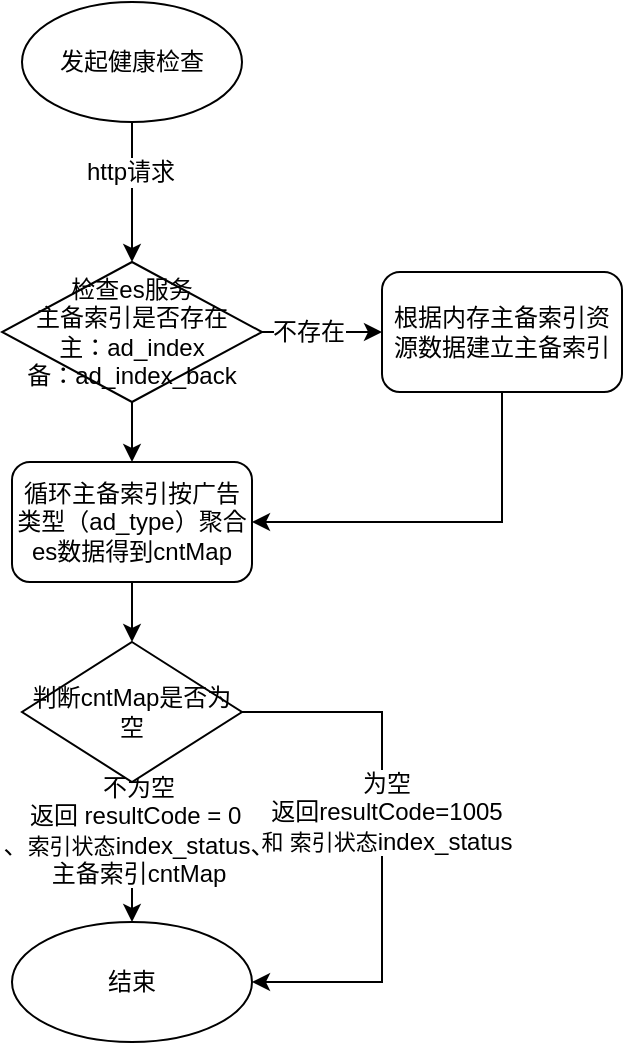 <mxfile version="12.8.4" type="github" pages="3">
  <diagram id="Fh-FkXlsDdvQ9YG-0T8J" name="ad-shield健康检查">
    <mxGraphModel dx="932" dy="551" grid="1" gridSize="10" guides="1" tooltips="1" connect="1" arrows="1" fold="1" page="1" pageScale="1" pageWidth="827" pageHeight="1169" math="0" shadow="0">
      <root>
        <mxCell id="0" />
        <mxCell id="1" parent="0" />
        <mxCell id="jH8fylCY83q8PEKmx7wo-18" style="edgeStyle=orthogonalEdgeStyle;rounded=0;orthogonalLoop=1;jettySize=auto;html=1;entryX=0.5;entryY=0;entryDx=0;entryDy=0;" parent="1" source="jH8fylCY83q8PEKmx7wo-16" target="jH8fylCY83q8PEKmx7wo-17" edge="1">
          <mxGeometry relative="1" as="geometry" />
        </mxCell>
        <mxCell id="jH8fylCY83q8PEKmx7wo-20" value="http请求" style="text;html=1;align=center;verticalAlign=middle;resizable=0;points=[];;labelBackgroundColor=#ffffff;" parent="jH8fylCY83q8PEKmx7wo-18" vertex="1" connectable="0">
          <mxGeometry x="-0.3" y="-1" relative="1" as="geometry">
            <mxPoint as="offset" />
          </mxGeometry>
        </mxCell>
        <mxCell id="jH8fylCY83q8PEKmx7wo-16" value="发起健康检查" style="ellipse;whiteSpace=wrap;html=1;" parent="1" vertex="1">
          <mxGeometry x="210" y="100" width="110" height="60" as="geometry" />
        </mxCell>
        <mxCell id="jH8fylCY83q8PEKmx7wo-23" style="edgeStyle=orthogonalEdgeStyle;rounded=0;orthogonalLoop=1;jettySize=auto;html=1;" parent="1" source="jH8fylCY83q8PEKmx7wo-17" target="jH8fylCY83q8PEKmx7wo-22" edge="1">
          <mxGeometry relative="1" as="geometry" />
        </mxCell>
        <mxCell id="jH8fylCY83q8PEKmx7wo-25" value="不存在" style="text;html=1;align=center;verticalAlign=middle;resizable=0;points=[];;labelBackgroundColor=#ffffff;" parent="jH8fylCY83q8PEKmx7wo-23" vertex="1" connectable="0">
          <mxGeometry x="-0.253" relative="1" as="geometry">
            <mxPoint as="offset" />
          </mxGeometry>
        </mxCell>
        <mxCell id="jH8fylCY83q8PEKmx7wo-26" style="edgeStyle=orthogonalEdgeStyle;rounded=0;orthogonalLoop=1;jettySize=auto;html=1;entryX=0.5;entryY=0;entryDx=0;entryDy=0;" parent="1" source="jH8fylCY83q8PEKmx7wo-17" target="jH8fylCY83q8PEKmx7wo-21" edge="1">
          <mxGeometry relative="1" as="geometry" />
        </mxCell>
        <mxCell id="jH8fylCY83q8PEKmx7wo-17" value="检查es服务&lt;br&gt;主备索引是否存在&lt;br&gt;主：ad_index&lt;br&gt;备：ad_index_back" style="rhombus;whiteSpace=wrap;html=1;" parent="1" vertex="1">
          <mxGeometry x="200" y="230" width="130" height="70" as="geometry" />
        </mxCell>
        <mxCell id="jH8fylCY83q8PEKmx7wo-33" style="edgeStyle=orthogonalEdgeStyle;rounded=0;orthogonalLoop=1;jettySize=auto;html=1;entryX=0.5;entryY=0;entryDx=0;entryDy=0;" parent="1" source="jH8fylCY83q8PEKmx7wo-21" target="jH8fylCY83q8PEKmx7wo-28" edge="1">
          <mxGeometry relative="1" as="geometry" />
        </mxCell>
        <mxCell id="jH8fylCY83q8PEKmx7wo-21" value="循环主备索引按广告类型（ad_type）聚合es数据得到cntMap" style="rounded=1;whiteSpace=wrap;html=1;" parent="1" vertex="1">
          <mxGeometry x="205" y="330" width="120" height="60" as="geometry" />
        </mxCell>
        <mxCell id="jH8fylCY83q8PEKmx7wo-27" style="edgeStyle=orthogonalEdgeStyle;rounded=0;orthogonalLoop=1;jettySize=auto;html=1;entryX=1;entryY=0.5;entryDx=0;entryDy=0;" parent="1" source="jH8fylCY83q8PEKmx7wo-22" target="jH8fylCY83q8PEKmx7wo-21" edge="1">
          <mxGeometry relative="1" as="geometry">
            <Array as="points">
              <mxPoint x="450" y="360" />
            </Array>
          </mxGeometry>
        </mxCell>
        <mxCell id="jH8fylCY83q8PEKmx7wo-22" value="根据内存主备索引资源数据建立主备索引" style="rounded=1;whiteSpace=wrap;html=1;" parent="1" vertex="1">
          <mxGeometry x="390" y="235" width="120" height="60" as="geometry" />
        </mxCell>
        <mxCell id="jH8fylCY83q8PEKmx7wo-31" style="edgeStyle=orthogonalEdgeStyle;rounded=0;orthogonalLoop=1;jettySize=auto;html=1;entryX=0.5;entryY=0;entryDx=0;entryDy=0;" parent="1" source="jH8fylCY83q8PEKmx7wo-28" target="jH8fylCY83q8PEKmx7wo-30" edge="1">
          <mxGeometry relative="1" as="geometry" />
        </mxCell>
        <mxCell id="jH8fylCY83q8PEKmx7wo-32" value="不为空&lt;br&gt;返回&amp;nbsp;resultCode = 0&amp;nbsp;&lt;br&gt;、&lt;span style=&quot;font-size: 11px&quot;&gt;索引状态&lt;/span&gt;index_status、&lt;br&gt;主备索引cntMap" style="text;html=1;align=center;verticalAlign=middle;resizable=0;points=[];;labelBackgroundColor=#ffffff;" parent="jH8fylCY83q8PEKmx7wo-31" vertex="1" connectable="0">
          <mxGeometry x="-0.32" y="3" relative="1" as="geometry">
            <mxPoint as="offset" />
          </mxGeometry>
        </mxCell>
        <mxCell id="jH8fylCY83q8PEKmx7wo-34" style="edgeStyle=orthogonalEdgeStyle;rounded=0;orthogonalLoop=1;jettySize=auto;html=1;exitX=1;exitY=0.5;exitDx=0;exitDy=0;entryX=1;entryY=0.5;entryDx=0;entryDy=0;" parent="1" source="jH8fylCY83q8PEKmx7wo-28" target="jH8fylCY83q8PEKmx7wo-30" edge="1">
          <mxGeometry relative="1" as="geometry">
            <Array as="points">
              <mxPoint x="390" y="455" />
              <mxPoint x="390" y="590" />
            </Array>
          </mxGeometry>
        </mxCell>
        <mxCell id="jH8fylCY83q8PEKmx7wo-36" value="为空&lt;br&gt;返回resultCode=1005&lt;br&gt;&lt;span style=&quot;font-size: 11px&quot;&gt;和 索引状态&lt;/span&gt;index_status" style="text;html=1;align=center;verticalAlign=middle;resizable=0;points=[];;labelBackgroundColor=#ffffff;" parent="jH8fylCY83q8PEKmx7wo-34" vertex="1" connectable="0">
          <mxGeometry x="-0.113" y="2" relative="1" as="geometry">
            <mxPoint as="offset" />
          </mxGeometry>
        </mxCell>
        <mxCell id="jH8fylCY83q8PEKmx7wo-28" value="判断cntMap是否为空" style="rhombus;whiteSpace=wrap;html=1;" parent="1" vertex="1">
          <mxGeometry x="210" y="420" width="110" height="70" as="geometry" />
        </mxCell>
        <mxCell id="jH8fylCY83q8PEKmx7wo-30" value="结束" style="ellipse;whiteSpace=wrap;html=1;" parent="1" vertex="1">
          <mxGeometry x="205" y="560" width="120" height="60" as="geometry" />
        </mxCell>
      </root>
    </mxGraphModel>
  </diagram>
  <diagram id="pWeyHFxG7Zy1q2EUkXWi" name="ad-merger健康检查">
    
    <mxGraphModel dx="932" dy="648" grid="1" gridSize="10" guides="1" tooltips="1" connect="1" arrows="1" fold="1" page="1" pageScale="1" pageWidth="827" pageHeight="1169" math="0" shadow="0">
      
      <root>
        
        <mxCell id="fAunHQatHXCc6FY_Nxqo-0" />
        
        <mxCell id="fAunHQatHXCc6FY_Nxqo-1" parent="fAunHQatHXCc6FY_Nxqo-0" />
        
        <mxCell id="3z1k4svYnaFbznWEJd8u-0" style="edgeStyle=orthogonalEdgeStyle;rounded=0;orthogonalLoop=1;jettySize=auto;html=1;entryX=0.5;entryY=0;entryDx=0;entryDy=0;" edge="1" parent="fAunHQatHXCc6FY_Nxqo-1" source="3z1k4svYnaFbznWEJd8u-2" target="3z1k4svYnaFbznWEJd8u-6">
          
          <mxGeometry relative="1" as="geometry" />
          
        </mxCell>
        
        <mxCell id="3z1k4svYnaFbznWEJd8u-1" value="http请求" style="text;html=1;align=center;verticalAlign=middle;resizable=0;points=[];;labelBackgroundColor=#ffffff;" vertex="1" connectable="0" parent="3z1k4svYnaFbznWEJd8u-0">
          
          <mxGeometry x="-0.3" y="-1" relative="1" as="geometry">
            
            <mxPoint as="offset" />
            
          </mxGeometry>
          
        </mxCell>
        
        <mxCell id="UdpwUD5fhdhRlGDHMnGv-2" value="不存在&lt;br&gt;&lt;span style=&quot;font-size: 12px&quot;&gt;返回resultCode=501&lt;br&gt;&lt;/span&gt;和 索引状态" style="edgeStyle=orthogonalEdgeStyle;rounded=0;orthogonalLoop=1;jettySize=auto;html=1;entryX=1;entryY=0.5;entryDx=0;entryDy=0;exitX=1;exitY=0.5;exitDx=0;exitDy=0;" edge="1" parent="fAunHQatHXCc6FY_Nxqo-1" source="3z1k4svYnaFbznWEJd8u-6" target="3z1k4svYnaFbznWEJd8u-16">
          
          <mxGeometry relative="1" as="geometry">
            
            <Array as="points">
              
              <mxPoint x="450" y="265" />
              
              <mxPoint x="450" y="590" />
              
            </Array>
            
          </mxGeometry>
          
        </mxCell>
        
        <mxCell id="3z1k4svYnaFbznWEJd8u-2" value="发起健康检查" style="ellipse;whiteSpace=wrap;html=1;" vertex="1" parent="fAunHQatHXCc6FY_Nxqo-1">
          
          <mxGeometry x="210" y="100" width="110" height="60" as="geometry" />
          
        </mxCell>
        
        <mxCell id="3z1k4svYnaFbznWEJd8u-5" style="edgeStyle=orthogonalEdgeStyle;rounded=0;orthogonalLoop=1;jettySize=auto;html=1;entryX=0.5;entryY=0;entryDx=0;entryDy=0;" edge="1" parent="fAunHQatHXCc6FY_Nxqo-1" source="3z1k4svYnaFbznWEJd8u-6" target="3z1k4svYnaFbznWEJd8u-8">
          
          <mxGeometry relative="1" as="geometry" />
          
        </mxCell>
        
        <mxCell id="3z1k4svYnaFbznWEJd8u-6" value="检查es服务&lt;br&gt;配置索引ad_index是否存在" style="rhombus;whiteSpace=wrap;html=1;" vertex="1" parent="fAunHQatHXCc6FY_Nxqo-1">
          
          <mxGeometry x="200" y="230" width="130" height="70" as="geometry" />
          
        </mxCell>
        
        <mxCell id="3z1k4svYnaFbznWEJd8u-7" style="edgeStyle=orthogonalEdgeStyle;rounded=0;orthogonalLoop=1;jettySize=auto;html=1;entryX=0.5;entryY=0;entryDx=0;entryDy=0;" edge="1" parent="fAunHQatHXCc6FY_Nxqo-1" source="3z1k4svYnaFbznWEJd8u-8" target="3z1k4svYnaFbznWEJd8u-15">
          
          <mxGeometry relative="1" as="geometry" />
          
        </mxCell>
        
        <mxCell id="3z1k4svYnaFbznWEJd8u-8" value="索引ad_index 按广告类型（ad_type）聚合es数据得到cntMap" style="rounded=1;whiteSpace=wrap;html=1;" vertex="1" parent="fAunHQatHXCc6FY_Nxqo-1">
          
          <mxGeometry x="205" y="330" width="120" height="60" as="geometry" />
          
        </mxCell>
        
        <mxCell id="3z1k4svYnaFbznWEJd8u-11" style="edgeStyle=orthogonalEdgeStyle;rounded=0;orthogonalLoop=1;jettySize=auto;html=1;entryX=0.5;entryY=0;entryDx=0;entryDy=0;" edge="1" parent="fAunHQatHXCc6FY_Nxqo-1" source="3z1k4svYnaFbznWEJd8u-15" target="3z1k4svYnaFbznWEJd8u-16">
          
          <mxGeometry relative="1" as="geometry" />
          
        </mxCell>
        
        <mxCell id="3z1k4svYnaFbznWEJd8u-12" value="否&lt;br&gt;返回&amp;nbsp;resultCode = 0&amp;nbsp;&lt;br&gt;和主备索引cntMap" style="text;html=1;align=center;verticalAlign=middle;resizable=0;points=[];;labelBackgroundColor=#ffffff;" vertex="1" connectable="0" parent="3z1k4svYnaFbznWEJd8u-11">
          
          <mxGeometry x="-0.32" y="3" relative="1" as="geometry">
            
            <mxPoint as="offset" />
            
          </mxGeometry>
          
        </mxCell>
        
        <mxCell id="3z1k4svYnaFbznWEJd8u-13" style="edgeStyle=orthogonalEdgeStyle;rounded=0;orthogonalLoop=1;jettySize=auto;html=1;exitX=1;exitY=0.5;exitDx=0;exitDy=0;entryX=1;entryY=0.5;entryDx=0;entryDy=0;" edge="1" parent="fAunHQatHXCc6FY_Nxqo-1" source="3z1k4svYnaFbznWEJd8u-15" target="3z1k4svYnaFbznWEJd8u-16">
          
          <mxGeometry relative="1" as="geometry">
            
            <Array as="points">
              
              <mxPoint x="390" y="455" />
              
              <mxPoint x="390" y="590" />
              
            </Array>
            
          </mxGeometry>
          
        </mxCell>
        
        <mxCell id="3z1k4svYnaFbznWEJd8u-14" value="是&lt;br&gt;返回resultCode=501&lt;br&gt;&lt;span style=&quot;font-size: 11px&quot;&gt;和 索引状态&lt;/span&gt;&amp;nbsp;" style="text;html=1;align=center;verticalAlign=middle;resizable=0;points=[];;labelBackgroundColor=#ffffff;" vertex="1" connectable="0" parent="3z1k4svYnaFbznWEJd8u-13">
          
          <mxGeometry x="-0.113" y="2" relative="1" as="geometry">
            
            <mxPoint as="offset" />
            
          </mxGeometry>
          
        </mxCell>
        
        <mxCell id="3z1k4svYnaFbznWEJd8u-15" value="判断cntMap是否为空" style="rhombus;whiteSpace=wrap;html=1;" vertex="1" parent="fAunHQatHXCc6FY_Nxqo-1">
          
          <mxGeometry x="210" y="420" width="110" height="70" as="geometry" />
          
        </mxCell>
        
        <mxCell id="3z1k4svYnaFbznWEJd8u-16" value="结束" style="ellipse;whiteSpace=wrap;html=1;" vertex="1" parent="fAunHQatHXCc6FY_Nxqo-1">
          
          <mxGeometry x="205" y="560" width="120" height="60" as="geometry" />
          
        </mxCell>
        
      </root>
      
    </mxGraphModel>
    
  </diagram>
  <diagram id="0wPaPUyW0avSG8x-eAVy" name="ad-ssp健康检查">
    
    <mxGraphModel dx="932" dy="648" grid="1" gridSize="10" guides="1" tooltips="1" connect="1" arrows="1" fold="1" page="1" pageScale="1" pageWidth="827" pageHeight="1169" math="0" shadow="0">
      
      <root>
        
        <mxCell id="jCD15fpiU59etRgHQPGw-0" />
        
        <mxCell id="jCD15fpiU59etRgHQPGw-1" parent="jCD15fpiU59etRgHQPGw-0" />
        
        <mxCell id="Q8Ou8aBHPlAMR3QkmS03-12" style="edgeStyle=orthogonalEdgeStyle;rounded=0;orthogonalLoop=1;jettySize=auto;html=1;entryX=0.5;entryY=0;entryDx=0;entryDy=0;" edge="1" parent="jCD15fpiU59etRgHQPGw-1" source="rn2cT4v-FtYeabOEz3eV-0" target="rn2cT4v-FtYeabOEz3eV-1">
          
          <mxGeometry relative="1" as="geometry" />
          
        </mxCell>
        
        <mxCell id="rn2cT4v-FtYeabOEz3eV-0" value="发起健康检查" style="ellipse;whiteSpace=wrap;html=1;" vertex="1" parent="jCD15fpiU59etRgHQPGw-1">
          
          <mxGeometry x="210" y="30" width="120" height="70" as="geometry" />
          
        </mxCell>
        
        <mxCell id="Eo22ZyS6s3XHy2_YQfYe-1" style="edgeStyle=orthogonalEdgeStyle;rounded=0;orthogonalLoop=1;jettySize=auto;html=1;exitX=1;exitY=0.5;exitDx=0;exitDy=0;entryX=1;entryY=0.5;entryDx=0;entryDy=0;" edge="1" parent="jCD15fpiU59etRgHQPGw-1" source="rn2cT4v-FtYeabOEz3eV-1" target="Eo22ZyS6s3XHy2_YQfYe-0">
          
          <mxGeometry relative="1" as="geometry">
            
            <Array as="points">
              
              <mxPoint x="420" y="180" />
              
              <mxPoint x="420" y="603" />
              
            </Array>
            
          </mxGeometry>
          
        </mxCell>
        
        <mxCell id="Eo22ZyS6s3XHy2_YQfYe-3" value="异常&lt;br&gt;返回resultCode=501" style="text;html=1;align=center;verticalAlign=middle;resizable=0;points=[];;labelBackgroundColor=#ffffff;" vertex="1" connectable="0" parent="Eo22ZyS6s3XHy2_YQfYe-1">
          
          <mxGeometry x="-0.185" y="2" relative="1" as="geometry">
            
            <mxPoint as="offset" />
            
          </mxGeometry>
          
        </mxCell>
        
        <mxCell id="Q8Ou8aBHPlAMR3QkmS03-13" style="edgeStyle=orthogonalEdgeStyle;rounded=0;orthogonalLoop=1;jettySize=auto;html=1;" edge="1" parent="jCD15fpiU59etRgHQPGw-1" source="rn2cT4v-FtYeabOEz3eV-1" target="Q8Ou8aBHPlAMR3QkmS03-0">
          
          <mxGeometry relative="1" as="geometry" />
          
        </mxCell>
        
        <mxCell id="rn2cT4v-FtYeabOEz3eV-1" value="根据配置请求数据checkData得到请求对象数据requestArr" style="rounded=1;whiteSpace=wrap;html=1;" vertex="1" parent="jCD15fpiU59etRgHQPGw-1">
          
          <mxGeometry x="200" y="150" width="140" height="60" as="geometry" />
          
        </mxCell>
        
        <mxCell id="Eo22ZyS6s3XHy2_YQfYe-0" value="结束" style="ellipse;whiteSpace=wrap;html=1;" vertex="1" parent="jCD15fpiU59etRgHQPGw-1">
          
          <mxGeometry x="210" y="570" width="120" height="66" as="geometry" />
          
        </mxCell>
        
        <mxCell id="Q8Ou8aBHPlAMR3QkmS03-14" style="edgeStyle=orthogonalEdgeStyle;rounded=0;orthogonalLoop=1;jettySize=auto;html=1;entryX=0.5;entryY=0;entryDx=0;entryDy=0;" edge="1" parent="jCD15fpiU59etRgHQPGw-1" source="Q8Ou8aBHPlAMR3QkmS03-0" target="Q8Ou8aBHPlAMR3QkmS03-1">
          
          <mxGeometry relative="1" as="geometry" />
          
        </mxCell>
        
        <mxCell id="Q8Ou8aBHPlAMR3QkmS03-0" value="循环requestArr" style="rounded=1;whiteSpace=wrap;html=1;" vertex="1" parent="jCD15fpiU59etRgHQPGw-1">
          
          <mxGeometry x="195" y="250" width="150" height="50" as="geometry" />
          
        </mxCell>
        
        <mxCell id="Q8Ou8aBHPlAMR3QkmS03-15" style="edgeStyle=orthogonalEdgeStyle;rounded=0;orthogonalLoop=1;jettySize=auto;html=1;" edge="1" parent="jCD15fpiU59etRgHQPGw-1" source="Q8Ou8aBHPlAMR3QkmS03-1" target="Q8Ou8aBHPlAMR3QkmS03-2">
          
          <mxGeometry relative="1" as="geometry" />
          
        </mxCell>
        
        <mxCell id="Q8Ou8aBHPlAMR3QkmS03-1" value="单个请求requestNode发起搜索请求得到responseNode" style="rounded=1;whiteSpace=wrap;html=1;" vertex="1" parent="jCD15fpiU59etRgHQPGw-1">
          
          <mxGeometry x="210" y="335" width="120" height="60" as="geometry" />
          
        </mxCell>
        
        <mxCell id="Q8Ou8aBHPlAMR3QkmS03-3" value="是" style="edgeStyle=orthogonalEdgeStyle;rounded=0;orthogonalLoop=1;jettySize=auto;html=1;entryX=0;entryY=0.5;entryDx=0;entryDy=0;" edge="1" parent="jCD15fpiU59etRgHQPGw-1" source="Q8Ou8aBHPlAMR3QkmS03-2" target="Q8Ou8aBHPlAMR3QkmS03-0">
          
          <mxGeometry relative="1" as="geometry">
            
            <Array as="points">
              
              <mxPoint x="160" y="470" />
              
              <mxPoint x="160" y="285" />
              
            </Array>
            
          </mxGeometry>
          
        </mxCell>
        
        <mxCell id="Q8Ou8aBHPlAMR3QkmS03-8" style="edgeStyle=orthogonalEdgeStyle;rounded=0;orthogonalLoop=1;jettySize=auto;html=1;entryX=1;entryY=0;entryDx=0;entryDy=0;" edge="1" parent="jCD15fpiU59etRgHQPGw-1" source="Q8Ou8aBHPlAMR3QkmS03-2" target="Eo22ZyS6s3XHy2_YQfYe-0">
          
          <mxGeometry relative="1" as="geometry">
            
            <Array as="points">
              
              <mxPoint x="350" y="470" />
              
              <mxPoint x="350" y="580" />
              
            </Array>
            
          </mxGeometry>
          
        </mxCell>
        
        <mxCell id="Q8Ou8aBHPlAMR3QkmS03-9" value="否&lt;br&gt;返回resultCode=501" style="text;html=1;align=center;verticalAlign=middle;resizable=0;points=[];;labelBackgroundColor=#ffffff;" vertex="1" connectable="0" parent="Q8Ou8aBHPlAMR3QkmS03-8">
          
          <mxGeometry x="0.125" y="-3" relative="1" as="geometry">
            
            <mxPoint x="3" y="-37" as="offset" />
            
          </mxGeometry>
          
        </mxCell>
        
        <mxCell id="Q8Ou8aBHPlAMR3QkmS03-10" style="edgeStyle=orthogonalEdgeStyle;rounded=0;orthogonalLoop=1;jettySize=auto;html=1;" edge="1" parent="jCD15fpiU59etRgHQPGw-1" source="Q8Ou8aBHPlAMR3QkmS03-2" target="Eo22ZyS6s3XHy2_YQfYe-0">
          
          <mxGeometry relative="1" as="geometry" />
          
        </mxCell>
        
        <mxCell id="Q8Ou8aBHPlAMR3QkmS03-11" value="循环完毕&lt;br&gt;返回resultCode=0" style="text;html=1;align=center;verticalAlign=middle;resizable=0;points=[];;labelBackgroundColor=#ffffff;" vertex="1" connectable="0" parent="Q8Ou8aBHPlAMR3QkmS03-10">
          
          <mxGeometry x="-0.167" y="-1" relative="1" as="geometry">
            
            <mxPoint as="offset" />
            
          </mxGeometry>
          
        </mxCell>
        
        <mxCell id="Q8Ou8aBHPlAMR3QkmS03-2" value="&lt;span style=&quot;white-space: normal&quot;&gt;判断responseNode中resultCode=0&lt;/span&gt;" style="rhombus;whiteSpace=wrap;html=1;" vertex="1" parent="jCD15fpiU59etRgHQPGw-1">
          
          <mxGeometry x="210" y="430" width="120" height="80" as="geometry" />
          
        </mxCell>
        
      </root>
      
    </mxGraphModel>
    
  </diagram>
</mxfile>
